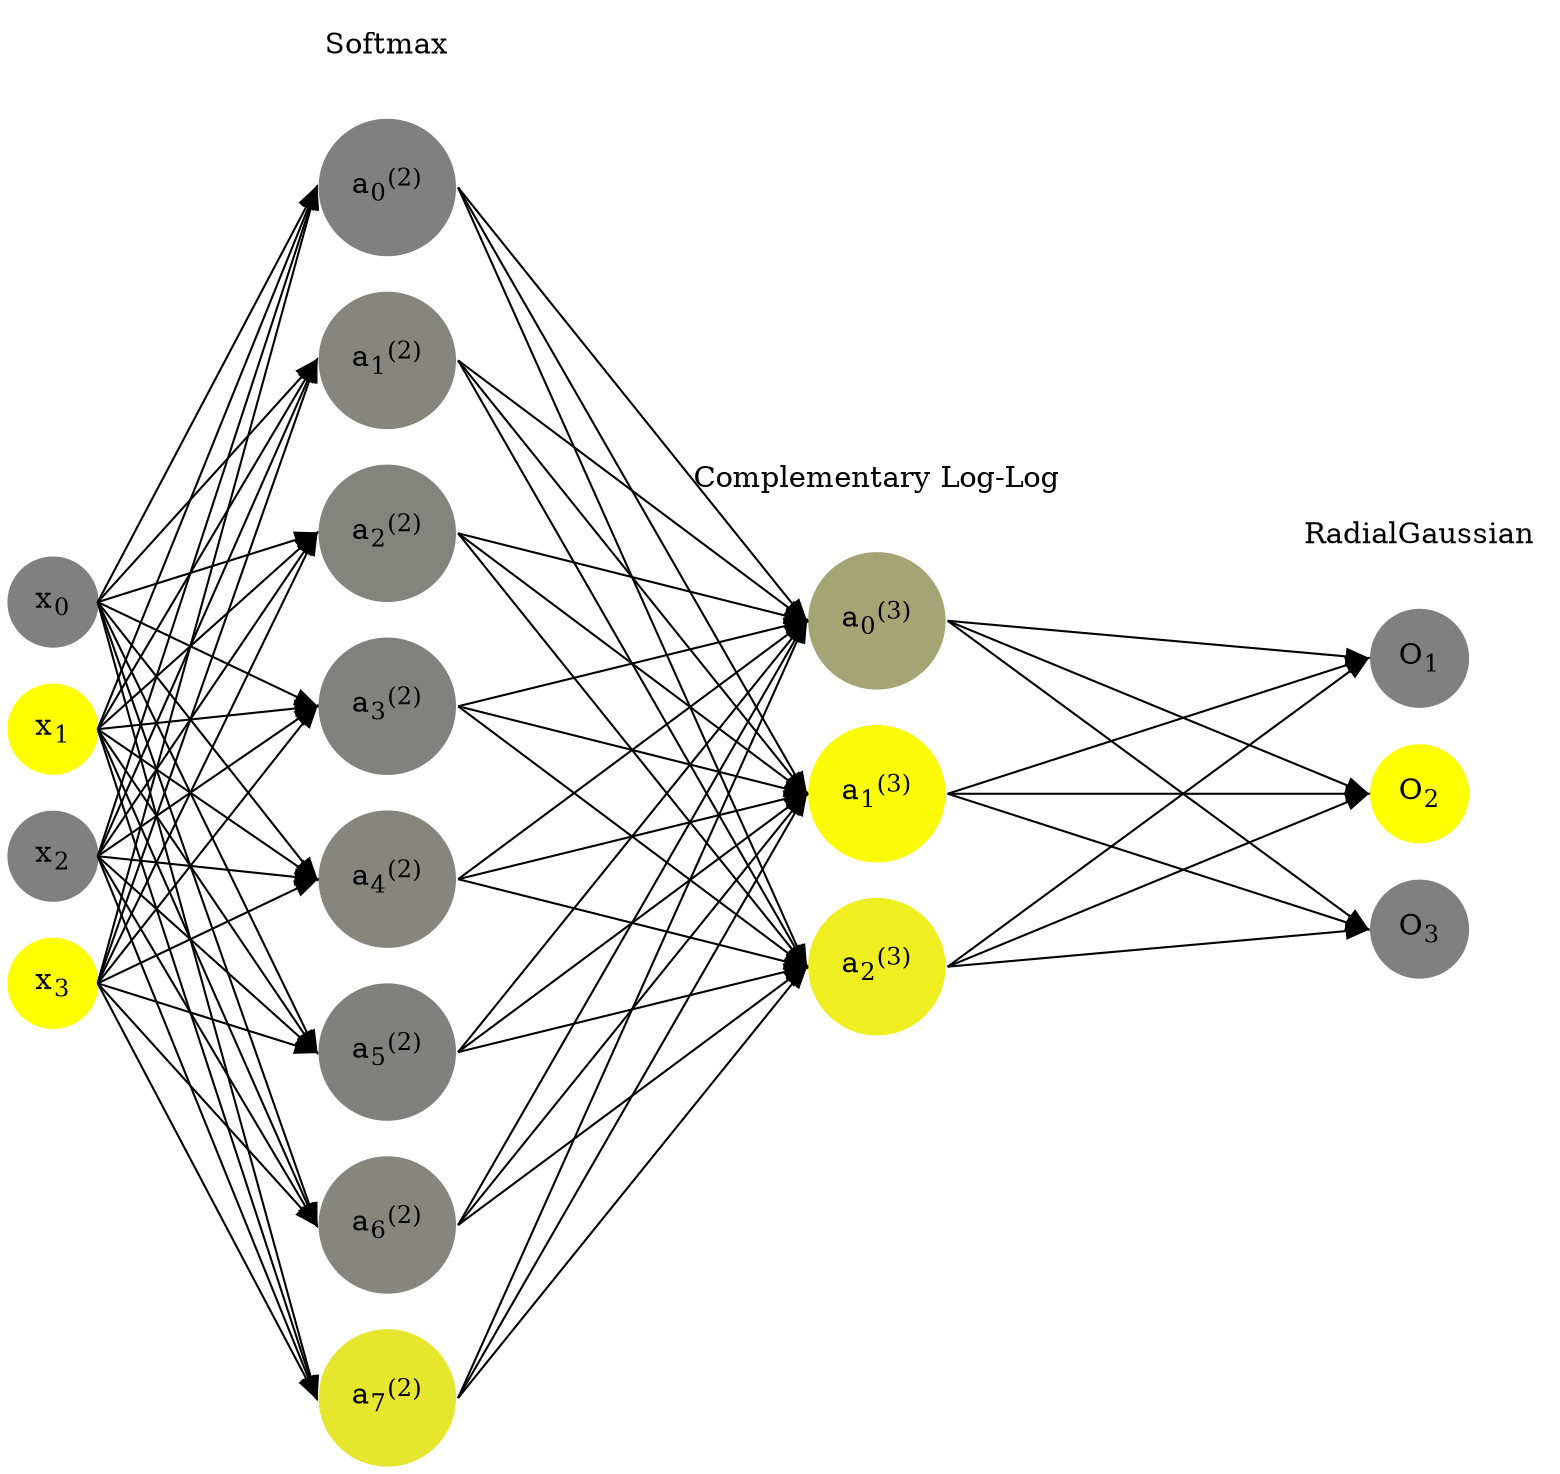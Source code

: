 digraph G {
	rankdir = LR;
	splines=false;
	edge[style=invis];
	ranksep= 1.4;
	{
	node [shape=circle, color="0.1667, 0.0, 0.5", style=filled, fillcolor="0.1667, 0.0, 0.5"];
	x0 [label=<x<sub>0</sub>>];
	}
	{
	node [shape=circle, color="0.1667, 1.0, 1.0", style=filled, fillcolor="0.1667, 1.0, 1.0"];
	x1 [label=<x<sub>1</sub>>];
	}
	{
	node [shape=circle, color="0.1667, 0.0, 0.5", style=filled, fillcolor="0.1667, 0.0, 0.5"];
	x2 [label=<x<sub>2</sub>>];
	}
	{
	node [shape=circle, color="0.1667, 1.0, 1.0", style=filled, fillcolor="0.1667, 1.0, 1.0"];
	x3 [label=<x<sub>3</sub>>];
	}
	{
	node [shape=circle, color="0.1667, 0.000907, 0.500454", style=filled, fillcolor="0.1667, 0.000907, 0.500454"];
	a02 [label=<a<sub>0</sub><sup>(2)</sup>>];
	}
	{
	node [shape=circle, color="0.1667, 0.051476, 0.525738", style=filled, fillcolor="0.1667, 0.051476, 0.525738"];
	a12 [label=<a<sub>1</sub><sup>(2)</sup>>];
	}
	{
	node [shape=circle, color="0.1667, 0.035832, 0.517916", style=filled, fillcolor="0.1667, 0.035832, 0.517916"];
	a22 [label=<a<sub>2</sub><sup>(2)</sup>>];
	}
	{
	node [shape=circle, color="0.1667, 0.007984, 0.503992", style=filled, fillcolor="0.1667, 0.007984, 0.503992"];
	a32 [label=<a<sub>3</sub><sup>(2)</sup>>];
	}
	{
	node [shape=circle, color="0.1667, 0.054505, 0.527252", style=filled, fillcolor="0.1667, 0.054505, 0.527252"];
	a42 [label=<a<sub>4</sub><sup>(2)</sup>>];
	}
	{
	node [shape=circle, color="0.1667, 0.002391, 0.501196", style=filled, fillcolor="0.1667, 0.002391, 0.501196"];
	a52 [label=<a<sub>5</sub><sup>(2)</sup>>];
	}
	{
	node [shape=circle, color="0.1667, 0.047547, 0.523774", style=filled, fillcolor="0.1667, 0.047547, 0.523774"];
	a62 [label=<a<sub>6</sub><sup>(2)</sup>>];
	}
	{
	node [shape=circle, color="0.1667, 0.799358, 0.899679", style=filled, fillcolor="0.1667, 0.799358, 0.899679"];
	a72 [label=<a<sub>7</sub><sup>(2)</sup>>];
	}
	{
	node [shape=circle, color="0.1667, 0.282404, 0.641202", style=filled, fillcolor="0.1667, 0.282404, 0.641202"];
	a03 [label=<a<sub>0</sub><sup>(3)</sup>>];
	}
	{
	node [shape=circle, color="0.1667, 0.964247, 0.982123", style=filled, fillcolor="0.1667, 0.964247, 0.982123"];
	a13 [label=<a<sub>1</sub><sup>(3)</sup>>];
	}
	{
	node [shape=circle, color="0.1667, 0.864391, 0.932195", style=filled, fillcolor="0.1667, 0.864391, 0.932195"];
	a23 [label=<a<sub>2</sub><sup>(3)</sup>>];
	}
	{
	node [shape=circle, color="0.1667, 0.0, 0.5", style=filled, fillcolor="0.1667, 0.0, 0.5"];
	O1 [label=<O<sub>1</sub>>];
	}
	{
	node [shape=circle, color="0.1667, 1.0, 1.0", style=filled, fillcolor="0.1667, 1.0, 1.0"];
	O2 [label=<O<sub>2</sub>>];
	}
	{
	node [shape=circle, color="0.1667, 0.0, 0.5", style=filled, fillcolor="0.1667, 0.0, 0.5"];
	O3 [label=<O<sub>3</sub>>];
	}
	{
	rank=same;
	x0->x1->x2->x3;
	}
	{
	rank=same;
	a02->a12->a22->a32->a42->a52->a62->a72;
	}
	{
	rank=same;
	a03->a13->a23;
	}
	{
	rank=same;
	O1->O2->O3;
	}
	l1 [shape=plaintext,label="Softmax"];
	l1->a02;
	{rank=same; l1;a02};
	l2 [shape=plaintext,label="Complementary Log-Log"];
	l2->a03;
	{rank=same; l2;a03};
	l3 [shape=plaintext,label="RadialGaussian"];
	l3->O1;
	{rank=same; l3;O1};
edge[style=solid, tailport=e, headport=w];
	{x0;x1;x2;x3} -> {a02;a12;a22;a32;a42;a52;a62;a72};
	{a02;a12;a22;a32;a42;a52;a62;a72} -> {a03;a13;a23};
	{a03;a13;a23} -> {O1,O2,O3};
}